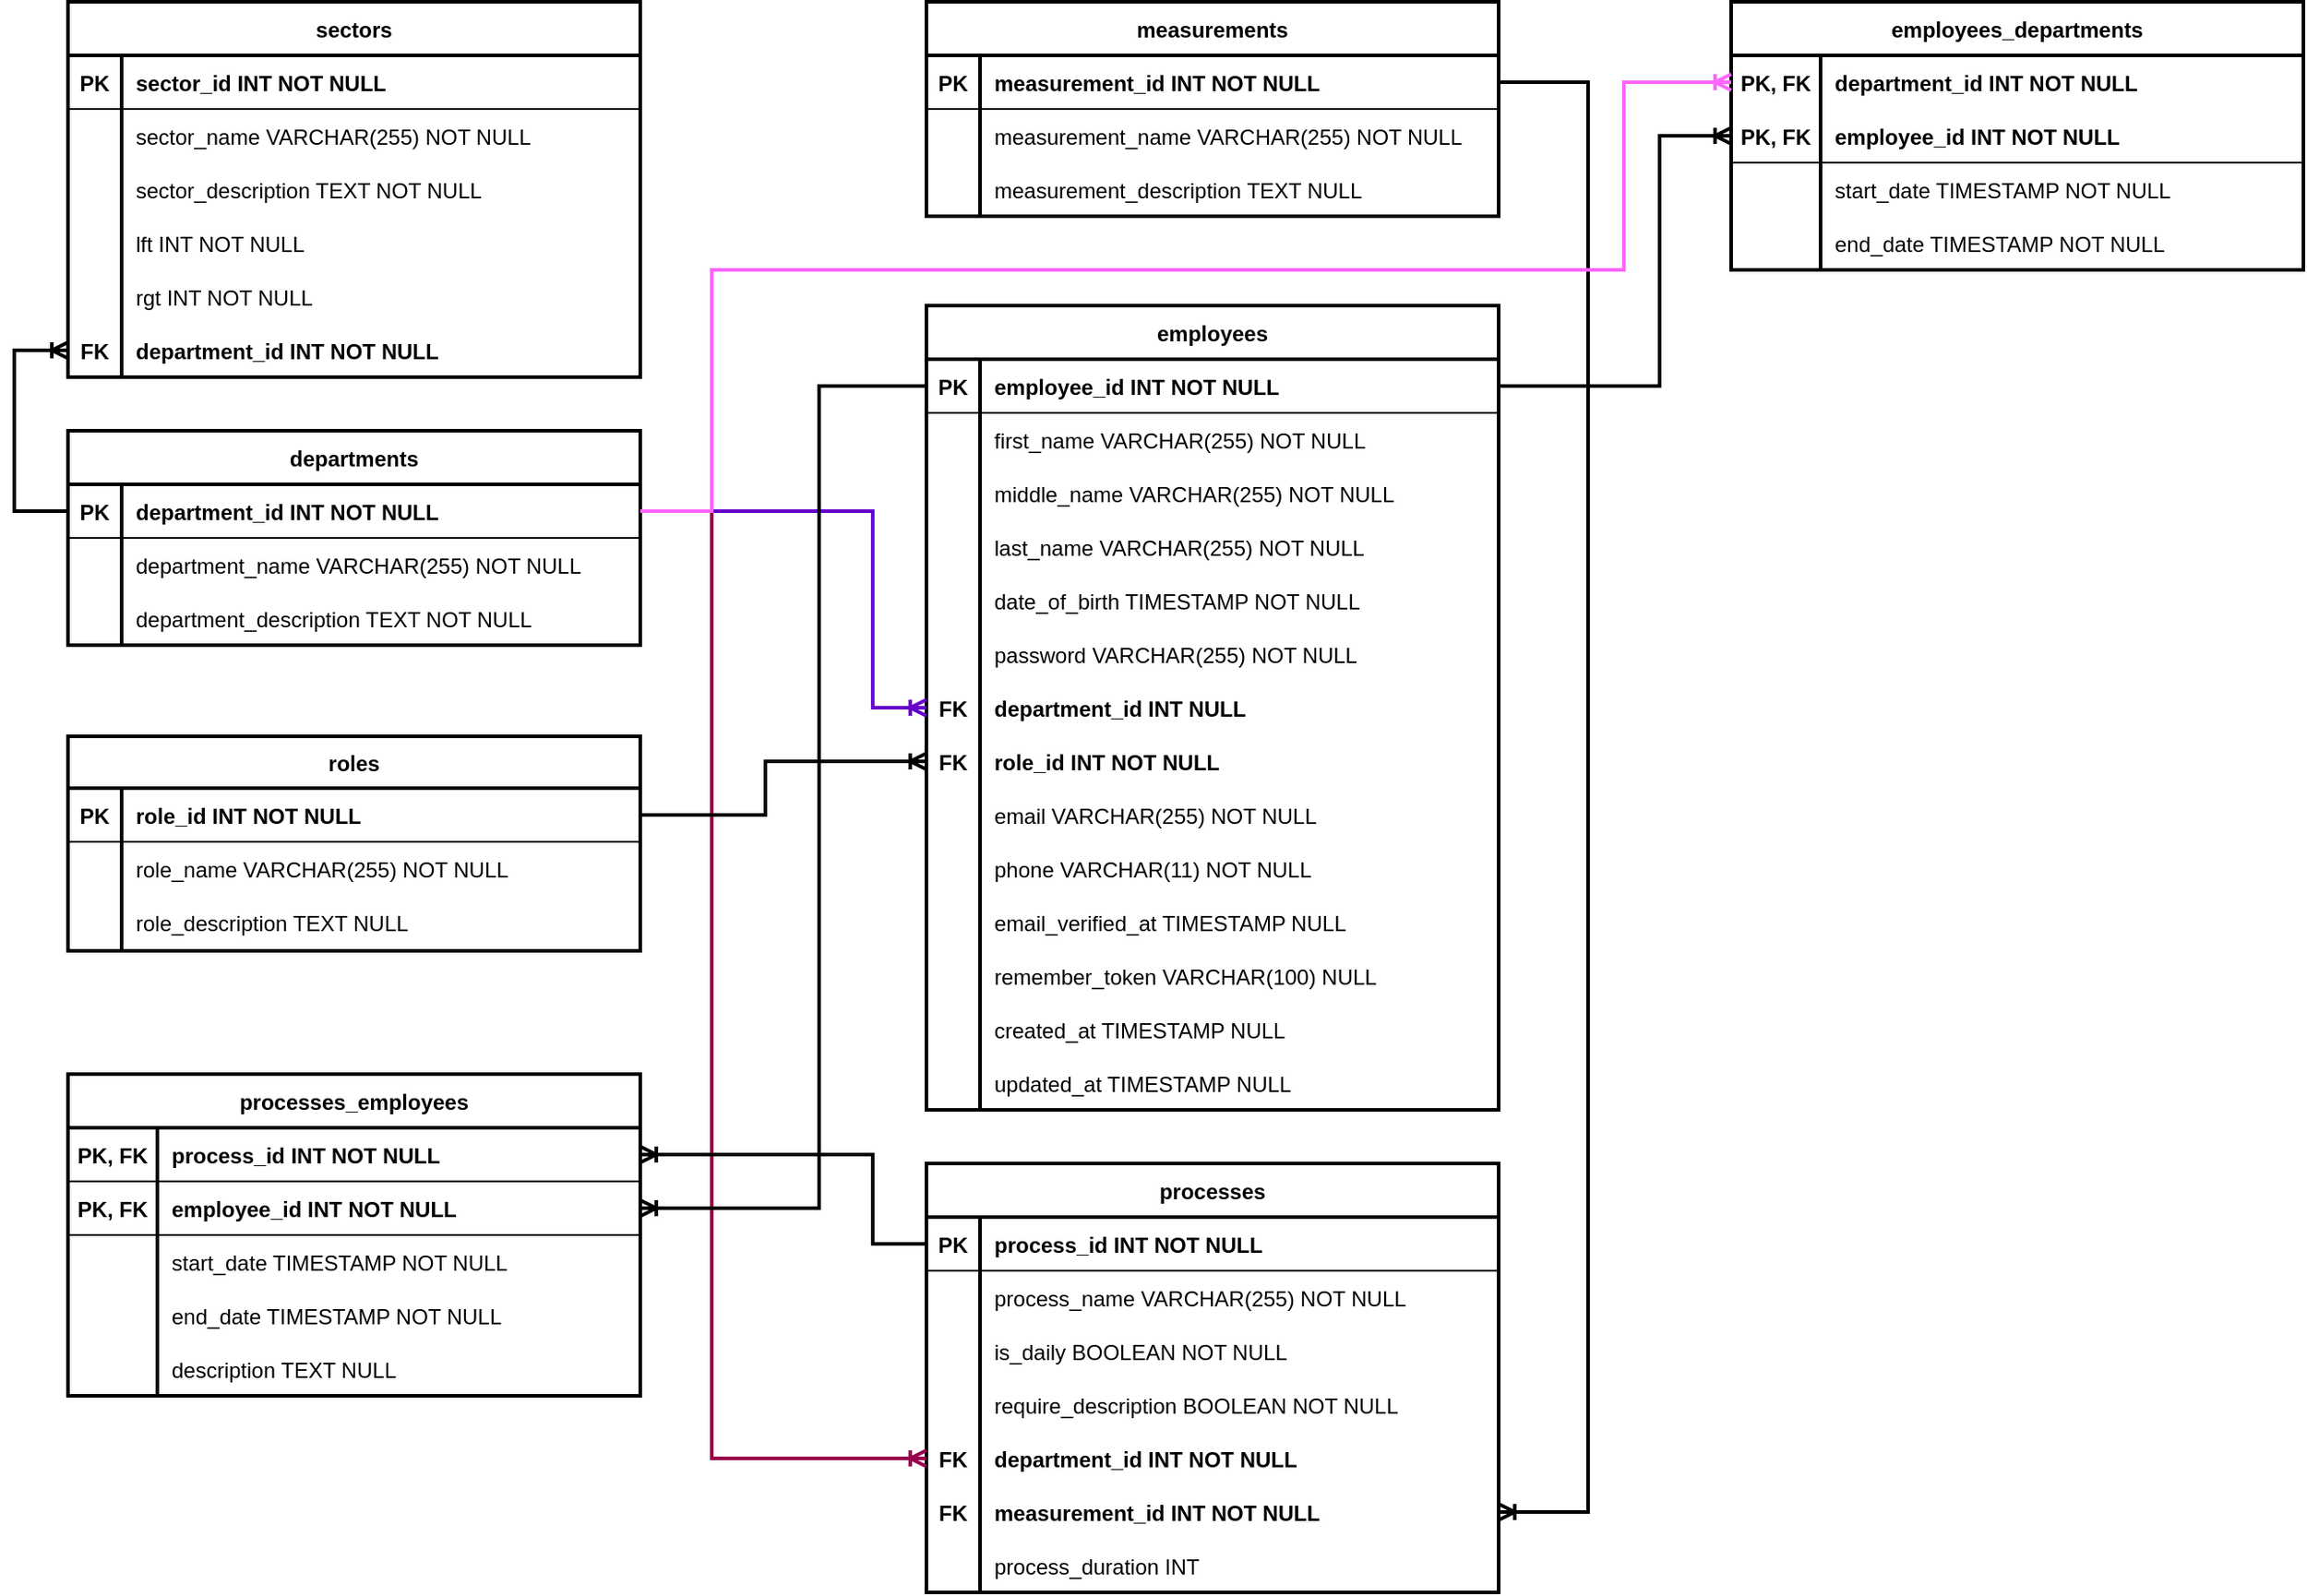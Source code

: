 <mxfile version="24.7.17">
  <diagram id="R2lEEEUBdFMjLlhIrx00" name="Page-1">
    <mxGraphModel dx="2162" dy="1929" grid="1" gridSize="10" guides="1" tooltips="1" connect="1" arrows="1" fold="1" page="1" pageScale="1" pageWidth="850" pageHeight="1100" math="0" shadow="0" extFonts="Permanent Marker^https://fonts.googleapis.com/css?family=Permanent+Marker">
      <root>
        <mxCell id="0" />
        <mxCell id="1" parent="0" />
        <mxCell id="PybHdR9-J_61kPYVLIzf-839" value="departments" style="shape=table;startSize=30;container=1;collapsible=1;childLayout=tableLayout;fixedRows=1;rowLines=0;fontStyle=1;align=center;resizeLast=1;strokeWidth=2;" parent="1" vertex="1">
          <mxGeometry x="-800" y="-160" width="320" height="120" as="geometry" />
        </mxCell>
        <mxCell id="PybHdR9-J_61kPYVLIzf-840" value="" style="shape=tableRow;horizontal=0;startSize=0;swimlaneHead=0;swimlaneBody=0;fillColor=none;collapsible=0;dropTarget=0;points=[[0,0.5],[1,0.5]];portConstraint=eastwest;strokeColor=inherit;top=0;left=0;right=0;bottom=1;" parent="PybHdR9-J_61kPYVLIzf-839" vertex="1">
          <mxGeometry y="30" width="320" height="30" as="geometry" />
        </mxCell>
        <mxCell id="PybHdR9-J_61kPYVLIzf-841" value="PK" style="shape=partialRectangle;overflow=hidden;connectable=0;fillColor=none;strokeColor=inherit;top=0;left=0;bottom=0;right=0;fontStyle=1;" parent="PybHdR9-J_61kPYVLIzf-840" vertex="1">
          <mxGeometry width="30" height="30" as="geometry">
            <mxRectangle width="30" height="30" as="alternateBounds" />
          </mxGeometry>
        </mxCell>
        <mxCell id="PybHdR9-J_61kPYVLIzf-842" value="department_id          INT NOT NULL" style="shape=partialRectangle;overflow=hidden;connectable=0;fillColor=none;align=left;strokeColor=inherit;top=0;left=0;bottom=0;right=0;spacingLeft=6;fontStyle=1;" parent="PybHdR9-J_61kPYVLIzf-840" vertex="1">
          <mxGeometry x="30" width="290" height="30" as="geometry">
            <mxRectangle width="290" height="30" as="alternateBounds" />
          </mxGeometry>
        </mxCell>
        <mxCell id="PybHdR9-J_61kPYVLIzf-843" value="" style="shape=tableRow;horizontal=0;startSize=0;swimlaneHead=0;swimlaneBody=0;fillColor=none;collapsible=0;dropTarget=0;points=[[0,0.5],[1,0.5]];portConstraint=eastwest;strokeColor=inherit;top=0;left=0;right=0;bottom=0;" parent="PybHdR9-J_61kPYVLIzf-839" vertex="1">
          <mxGeometry y="60" width="320" height="30" as="geometry" />
        </mxCell>
        <mxCell id="PybHdR9-J_61kPYVLIzf-844" value="" style="shape=partialRectangle;overflow=hidden;connectable=0;fillColor=none;strokeColor=inherit;top=0;left=0;bottom=0;right=0;" parent="PybHdR9-J_61kPYVLIzf-843" vertex="1">
          <mxGeometry width="30" height="30" as="geometry">
            <mxRectangle width="30" height="30" as="alternateBounds" />
          </mxGeometry>
        </mxCell>
        <mxCell id="PybHdR9-J_61kPYVLIzf-845" value="department_name        VARCHAR(255)                      NOT NULL" style="shape=partialRectangle;overflow=hidden;connectable=0;fillColor=none;align=left;strokeColor=inherit;top=0;left=0;bottom=0;right=0;spacingLeft=6;" parent="PybHdR9-J_61kPYVLIzf-843" vertex="1">
          <mxGeometry x="30" width="290" height="30" as="geometry">
            <mxRectangle width="290" height="30" as="alternateBounds" />
          </mxGeometry>
        </mxCell>
        <mxCell id="PybHdR9-J_61kPYVLIzf-846" value="" style="shape=tableRow;horizontal=0;startSize=0;swimlaneHead=0;swimlaneBody=0;fillColor=none;collapsible=0;dropTarget=0;points=[[0,0.5],[1,0.5]];portConstraint=eastwest;strokeColor=inherit;top=0;left=0;right=0;bottom=0;" parent="PybHdR9-J_61kPYVLIzf-839" vertex="1">
          <mxGeometry y="90" width="320" height="30" as="geometry" />
        </mxCell>
        <mxCell id="PybHdR9-J_61kPYVLIzf-847" value="" style="shape=partialRectangle;overflow=hidden;connectable=0;fillColor=none;strokeColor=inherit;top=0;left=0;bottom=0;right=0;" parent="PybHdR9-J_61kPYVLIzf-846" vertex="1">
          <mxGeometry width="30" height="30" as="geometry">
            <mxRectangle width="30" height="30" as="alternateBounds" />
          </mxGeometry>
        </mxCell>
        <mxCell id="PybHdR9-J_61kPYVLIzf-848" value="department_description TEXT                              NOT NULL" style="shape=partialRectangle;overflow=hidden;connectable=0;fillColor=none;align=left;strokeColor=inherit;top=0;left=0;bottom=0;right=0;spacingLeft=6;" parent="PybHdR9-J_61kPYVLIzf-846" vertex="1">
          <mxGeometry x="30" width="290" height="30" as="geometry">
            <mxRectangle width="290" height="30" as="alternateBounds" />
          </mxGeometry>
        </mxCell>
        <mxCell id="PybHdR9-J_61kPYVLIzf-849" value="sectors" style="shape=table;startSize=30;container=1;collapsible=1;childLayout=tableLayout;fixedRows=1;rowLines=0;fontStyle=1;align=center;resizeLast=1;strokeWidth=2;" parent="1" vertex="1">
          <mxGeometry x="-800" y="-400" width="320" height="210" as="geometry" />
        </mxCell>
        <mxCell id="PybHdR9-J_61kPYVLIzf-853" value="" style="shape=tableRow;horizontal=0;startSize=0;swimlaneHead=0;swimlaneBody=0;fillColor=none;collapsible=0;dropTarget=0;points=[[0,0.5],[1,0.5]];portConstraint=eastwest;strokeColor=inherit;top=0;left=0;right=0;bottom=1;" parent="PybHdR9-J_61kPYVLIzf-849" vertex="1">
          <mxGeometry y="30" width="320" height="30" as="geometry" />
        </mxCell>
        <mxCell id="PybHdR9-J_61kPYVLIzf-854" value="PK" style="shape=partialRectangle;overflow=hidden;connectable=0;fillColor=none;strokeColor=inherit;top=0;left=0;bottom=0;right=0;fontStyle=1;" parent="PybHdR9-J_61kPYVLIzf-853" vertex="1">
          <mxGeometry width="30" height="30" as="geometry">
            <mxRectangle width="30" height="30" as="alternateBounds" />
          </mxGeometry>
        </mxCell>
        <mxCell id="PybHdR9-J_61kPYVLIzf-855" value="sector_id              INT NOT NULL" style="shape=partialRectangle;overflow=hidden;connectable=0;fillColor=none;align=left;strokeColor=inherit;top=0;left=0;bottom=0;right=0;spacingLeft=6;fontStyle=1;" parent="PybHdR9-J_61kPYVLIzf-853" vertex="1">
          <mxGeometry x="30" width="290" height="30" as="geometry">
            <mxRectangle width="290" height="30" as="alternateBounds" />
          </mxGeometry>
        </mxCell>
        <mxCell id="PybHdR9-J_61kPYVLIzf-856" value="" style="shape=tableRow;horizontal=0;startSize=0;swimlaneHead=0;swimlaneBody=0;fillColor=none;collapsible=0;dropTarget=0;points=[[0,0.5],[1,0.5]];portConstraint=eastwest;strokeColor=inherit;top=0;left=0;right=0;bottom=0;" parent="PybHdR9-J_61kPYVLIzf-849" vertex="1">
          <mxGeometry y="60" width="320" height="30" as="geometry" />
        </mxCell>
        <mxCell id="PybHdR9-J_61kPYVLIzf-857" value="" style="shape=partialRectangle;overflow=hidden;connectable=0;fillColor=none;strokeColor=inherit;top=0;left=0;bottom=0;right=0;" parent="PybHdR9-J_61kPYVLIzf-856" vertex="1">
          <mxGeometry width="30" height="30" as="geometry">
            <mxRectangle width="30" height="30" as="alternateBounds" />
          </mxGeometry>
        </mxCell>
        <mxCell id="PybHdR9-J_61kPYVLIzf-858" value="sector_name            VARCHAR(255)                      NOT NULL" style="shape=partialRectangle;overflow=hidden;connectable=0;fillColor=none;align=left;strokeColor=inherit;top=0;left=0;bottom=0;right=0;spacingLeft=6;" parent="PybHdR9-J_61kPYVLIzf-856" vertex="1">
          <mxGeometry x="30" width="290" height="30" as="geometry">
            <mxRectangle width="290" height="30" as="alternateBounds" />
          </mxGeometry>
        </mxCell>
        <mxCell id="PybHdR9-J_61kPYVLIzf-859" value="" style="shape=tableRow;horizontal=0;startSize=0;swimlaneHead=0;swimlaneBody=0;fillColor=none;collapsible=0;dropTarget=0;points=[[0,0.5],[1,0.5]];portConstraint=eastwest;strokeColor=inherit;top=0;left=0;right=0;bottom=0;" parent="PybHdR9-J_61kPYVLIzf-849" vertex="1">
          <mxGeometry y="90" width="320" height="30" as="geometry" />
        </mxCell>
        <mxCell id="PybHdR9-J_61kPYVLIzf-860" value="" style="shape=partialRectangle;overflow=hidden;connectable=0;fillColor=none;strokeColor=inherit;top=0;left=0;bottom=0;right=0;" parent="PybHdR9-J_61kPYVLIzf-859" vertex="1">
          <mxGeometry width="30" height="30" as="geometry">
            <mxRectangle width="30" height="30" as="alternateBounds" />
          </mxGeometry>
        </mxCell>
        <mxCell id="PybHdR9-J_61kPYVLIzf-861" value="sector_description     TEXT                              NOT NULL" style="shape=partialRectangle;overflow=hidden;connectable=0;fillColor=none;align=left;strokeColor=inherit;top=0;left=0;bottom=0;right=0;spacingLeft=6;" parent="PybHdR9-J_61kPYVLIzf-859" vertex="1">
          <mxGeometry x="30" width="290" height="30" as="geometry">
            <mxRectangle width="290" height="30" as="alternateBounds" />
          </mxGeometry>
        </mxCell>
        <mxCell id="PybHdR9-J_61kPYVLIzf-862" value="" style="shape=tableRow;horizontal=0;startSize=0;swimlaneHead=0;swimlaneBody=0;fillColor=none;collapsible=0;dropTarget=0;points=[[0,0.5],[1,0.5]];portConstraint=eastwest;strokeColor=inherit;top=0;left=0;right=0;bottom=0;" parent="PybHdR9-J_61kPYVLIzf-849" vertex="1">
          <mxGeometry y="120" width="320" height="30" as="geometry" />
        </mxCell>
        <mxCell id="PybHdR9-J_61kPYVLIzf-863" value="" style="shape=partialRectangle;overflow=hidden;connectable=0;fillColor=none;strokeColor=inherit;top=0;left=0;bottom=0;right=0;" parent="PybHdR9-J_61kPYVLIzf-862" vertex="1">
          <mxGeometry width="30" height="30" as="geometry">
            <mxRectangle width="30" height="30" as="alternateBounds" />
          </mxGeometry>
        </mxCell>
        <mxCell id="PybHdR9-J_61kPYVLIzf-864" value="lft                    INT                               NOT NULL" style="shape=partialRectangle;overflow=hidden;connectable=0;fillColor=none;align=left;strokeColor=inherit;top=0;left=0;bottom=0;right=0;spacingLeft=6;" parent="PybHdR9-J_61kPYVLIzf-862" vertex="1">
          <mxGeometry x="30" width="290" height="30" as="geometry">
            <mxRectangle width="290" height="30" as="alternateBounds" />
          </mxGeometry>
        </mxCell>
        <mxCell id="PybHdR9-J_61kPYVLIzf-865" value="" style="shape=tableRow;horizontal=0;startSize=0;swimlaneHead=0;swimlaneBody=0;fillColor=none;collapsible=0;dropTarget=0;points=[[0,0.5],[1,0.5]];portConstraint=eastwest;strokeColor=inherit;top=0;left=0;right=0;bottom=0;" parent="PybHdR9-J_61kPYVLIzf-849" vertex="1">
          <mxGeometry y="150" width="320" height="30" as="geometry" />
        </mxCell>
        <mxCell id="PybHdR9-J_61kPYVLIzf-866" value="" style="shape=partialRectangle;overflow=hidden;connectable=0;fillColor=none;strokeColor=inherit;top=0;left=0;bottom=0;right=0;" parent="PybHdR9-J_61kPYVLIzf-865" vertex="1">
          <mxGeometry width="30" height="30" as="geometry">
            <mxRectangle width="30" height="30" as="alternateBounds" />
          </mxGeometry>
        </mxCell>
        <mxCell id="PybHdR9-J_61kPYVLIzf-867" value="rgt                    INT                               NOT NULL" style="shape=partialRectangle;overflow=hidden;connectable=0;fillColor=none;align=left;strokeColor=inherit;top=0;left=0;bottom=0;right=0;spacingLeft=6;" parent="PybHdR9-J_61kPYVLIzf-865" vertex="1">
          <mxGeometry x="30" width="290" height="30" as="geometry">
            <mxRectangle width="290" height="30" as="alternateBounds" />
          </mxGeometry>
        </mxCell>
        <mxCell id="PybHdR9-J_61kPYVLIzf-850" value="" style="shape=tableRow;horizontal=0;startSize=0;swimlaneHead=0;swimlaneBody=0;fillColor=none;collapsible=0;dropTarget=0;points=[[0,0.5],[1,0.5]];portConstraint=eastwest;strokeColor=inherit;top=0;left=0;right=0;bottom=1;" parent="PybHdR9-J_61kPYVLIzf-849" vertex="1">
          <mxGeometry y="180" width="320" height="30" as="geometry" />
        </mxCell>
        <mxCell id="PybHdR9-J_61kPYVLIzf-851" value="FK" style="shape=partialRectangle;overflow=hidden;connectable=0;fillColor=none;strokeColor=inherit;top=0;left=0;bottom=0;right=0;fontStyle=1;" parent="PybHdR9-J_61kPYVLIzf-850" vertex="1">
          <mxGeometry width="30" height="30" as="geometry">
            <mxRectangle width="30" height="30" as="alternateBounds" />
          </mxGeometry>
        </mxCell>
        <mxCell id="PybHdR9-J_61kPYVLIzf-852" value="department_id          INT                               NOT NULL" style="shape=partialRectangle;overflow=hidden;connectable=0;fillColor=none;align=left;strokeColor=inherit;top=0;left=0;bottom=0;right=0;spacingLeft=6;fontStyle=1;" parent="PybHdR9-J_61kPYVLIzf-850" vertex="1">
          <mxGeometry x="30" width="290" height="30" as="geometry">
            <mxRectangle width="290" height="30" as="alternateBounds" />
          </mxGeometry>
        </mxCell>
        <mxCell id="PybHdR9-J_61kPYVLIzf-880" value="measurements" style="shape=table;startSize=30;container=1;collapsible=1;childLayout=tableLayout;fixedRows=1;rowLines=0;fontStyle=1;align=center;resizeLast=1;strokeWidth=2;" parent="1" vertex="1">
          <mxGeometry x="-320" y="-400" width="320" height="120" as="geometry" />
        </mxCell>
        <mxCell id="PybHdR9-J_61kPYVLIzf-881" value="" style="shape=tableRow;horizontal=0;startSize=0;swimlaneHead=0;swimlaneBody=0;fillColor=none;collapsible=0;dropTarget=0;points=[[0,0.5],[1,0.5]];portConstraint=eastwest;strokeColor=inherit;top=0;left=0;right=0;bottom=1;" parent="PybHdR9-J_61kPYVLIzf-880" vertex="1">
          <mxGeometry y="30" width="320" height="30" as="geometry" />
        </mxCell>
        <mxCell id="PybHdR9-J_61kPYVLIzf-882" value="PK" style="shape=partialRectangle;overflow=hidden;connectable=0;fillColor=none;strokeColor=inherit;top=0;left=0;bottom=0;right=0;fontStyle=1;" parent="PybHdR9-J_61kPYVLIzf-881" vertex="1">
          <mxGeometry width="30" height="30" as="geometry">
            <mxRectangle width="30" height="30" as="alternateBounds" />
          </mxGeometry>
        </mxCell>
        <mxCell id="PybHdR9-J_61kPYVLIzf-883" value="measurement_id   &#x9;&#x9;      INT NOT NULL" style="shape=partialRectangle;overflow=hidden;connectable=0;fillColor=none;align=left;strokeColor=inherit;top=0;left=0;bottom=0;right=0;spacingLeft=6;fontStyle=1;" parent="PybHdR9-J_61kPYVLIzf-881" vertex="1">
          <mxGeometry x="30" width="290" height="30" as="geometry">
            <mxRectangle width="290" height="30" as="alternateBounds" />
          </mxGeometry>
        </mxCell>
        <mxCell id="PybHdR9-J_61kPYVLIzf-884" value="" style="shape=tableRow;horizontal=0;startSize=0;swimlaneHead=0;swimlaneBody=0;fillColor=none;collapsible=0;dropTarget=0;points=[[0,0.5],[1,0.5]];portConstraint=eastwest;strokeColor=inherit;top=0;left=0;right=0;bottom=0;" parent="PybHdR9-J_61kPYVLIzf-880" vertex="1">
          <mxGeometry y="60" width="320" height="30" as="geometry" />
        </mxCell>
        <mxCell id="PybHdR9-J_61kPYVLIzf-885" value="" style="shape=partialRectangle;overflow=hidden;connectable=0;fillColor=none;strokeColor=inherit;top=0;left=0;bottom=0;right=0;" parent="PybHdR9-J_61kPYVLIzf-884" vertex="1">
          <mxGeometry width="30" height="30" as="geometry">
            <mxRectangle width="30" height="30" as="alternateBounds" />
          </mxGeometry>
        </mxCell>
        <mxCell id="PybHdR9-J_61kPYVLIzf-886" value="measurement_name &#x9;&#x9;      VARCHAR(255)                      NOT NULL" style="shape=partialRectangle;overflow=hidden;connectable=0;fillColor=none;align=left;strokeColor=inherit;top=0;left=0;bottom=0;right=0;spacingLeft=6;" parent="PybHdR9-J_61kPYVLIzf-884" vertex="1">
          <mxGeometry x="30" width="290" height="30" as="geometry">
            <mxRectangle width="290" height="30" as="alternateBounds" />
          </mxGeometry>
        </mxCell>
        <mxCell id="PybHdR9-J_61kPYVLIzf-887" value="" style="shape=tableRow;horizontal=0;startSize=0;swimlaneHead=0;swimlaneBody=0;fillColor=none;collapsible=0;dropTarget=0;points=[[0,0.5],[1,0.5]];portConstraint=eastwest;strokeColor=inherit;top=0;left=0;right=0;bottom=0;" parent="PybHdR9-J_61kPYVLIzf-880" vertex="1">
          <mxGeometry y="90" width="320" height="30" as="geometry" />
        </mxCell>
        <mxCell id="PybHdR9-J_61kPYVLIzf-888" value="" style="shape=partialRectangle;overflow=hidden;connectable=0;fillColor=none;strokeColor=inherit;top=0;left=0;bottom=0;right=0;" parent="PybHdR9-J_61kPYVLIzf-887" vertex="1">
          <mxGeometry width="30" height="30" as="geometry">
            <mxRectangle width="30" height="30" as="alternateBounds" />
          </mxGeometry>
        </mxCell>
        <mxCell id="PybHdR9-J_61kPYVLIzf-889" value="measurement_description &#x9;TEXT NULL" style="shape=partialRectangle;overflow=hidden;connectable=0;fillColor=none;align=left;strokeColor=inherit;top=0;left=0;bottom=0;right=0;spacingLeft=6;" parent="PybHdR9-J_61kPYVLIzf-887" vertex="1">
          <mxGeometry x="30" width="290" height="30" as="geometry">
            <mxRectangle width="290" height="30" as="alternateBounds" />
          </mxGeometry>
        </mxCell>
        <mxCell id="PybHdR9-J_61kPYVLIzf-890" value="processes" style="shape=table;startSize=30;container=1;collapsible=1;childLayout=tableLayout;fixedRows=1;rowLines=0;fontStyle=1;align=center;resizeLast=1;strokeWidth=2;" parent="1" vertex="1">
          <mxGeometry x="-320" y="250" width="320" height="240" as="geometry" />
        </mxCell>
        <mxCell id="PybHdR9-J_61kPYVLIzf-897" value="" style="shape=tableRow;horizontal=0;startSize=0;swimlaneHead=0;swimlaneBody=0;fillColor=none;collapsible=0;dropTarget=0;points=[[0,0.5],[1,0.5]];portConstraint=eastwest;strokeColor=inherit;top=0;left=0;right=0;bottom=1;" parent="PybHdR9-J_61kPYVLIzf-890" vertex="1">
          <mxGeometry y="30" width="320" height="30" as="geometry" />
        </mxCell>
        <mxCell id="PybHdR9-J_61kPYVLIzf-898" value="PK" style="shape=partialRectangle;overflow=hidden;connectable=0;fillColor=none;strokeColor=inherit;top=0;left=0;bottom=0;right=0;fontStyle=1;" parent="PybHdR9-J_61kPYVLIzf-897" vertex="1">
          <mxGeometry width="30" height="30" as="geometry">
            <mxRectangle width="30" height="30" as="alternateBounds" />
          </mxGeometry>
        </mxCell>
        <mxCell id="PybHdR9-J_61kPYVLIzf-899" value="process_id             INT NOT NULL" style="shape=partialRectangle;overflow=hidden;connectable=0;fillColor=none;align=left;strokeColor=inherit;top=0;left=0;bottom=0;right=0;spacingLeft=6;fontStyle=1;" parent="PybHdR9-J_61kPYVLIzf-897" vertex="1">
          <mxGeometry x="30" width="290" height="30" as="geometry">
            <mxRectangle width="290" height="30" as="alternateBounds" />
          </mxGeometry>
        </mxCell>
        <mxCell id="PybHdR9-J_61kPYVLIzf-900" value="" style="shape=tableRow;horizontal=0;startSize=0;swimlaneHead=0;swimlaneBody=0;fillColor=none;collapsible=0;dropTarget=0;points=[[0,0.5],[1,0.5]];portConstraint=eastwest;strokeColor=inherit;top=0;left=0;right=0;bottom=0;" parent="PybHdR9-J_61kPYVLIzf-890" vertex="1">
          <mxGeometry y="60" width="320" height="30" as="geometry" />
        </mxCell>
        <mxCell id="PybHdR9-J_61kPYVLIzf-901" value="" style="shape=partialRectangle;overflow=hidden;connectable=0;fillColor=none;strokeColor=inherit;top=0;left=0;bottom=0;right=0;" parent="PybHdR9-J_61kPYVLIzf-900" vertex="1">
          <mxGeometry width="30" height="30" as="geometry">
            <mxRectangle width="30" height="30" as="alternateBounds" />
          </mxGeometry>
        </mxCell>
        <mxCell id="PybHdR9-J_61kPYVLIzf-902" value="process_name           VARCHAR(255)                      NOT NULL" style="shape=partialRectangle;overflow=hidden;connectable=0;fillColor=none;align=left;strokeColor=inherit;top=0;left=0;bottom=0;right=0;spacingLeft=6;" parent="PybHdR9-J_61kPYVLIzf-900" vertex="1">
          <mxGeometry x="30" width="290" height="30" as="geometry">
            <mxRectangle width="290" height="30" as="alternateBounds" />
          </mxGeometry>
        </mxCell>
        <mxCell id="PybHdR9-J_61kPYVLIzf-903" value="" style="shape=tableRow;horizontal=0;startSize=0;swimlaneHead=0;swimlaneBody=0;fillColor=none;collapsible=0;dropTarget=0;points=[[0,0.5],[1,0.5]];portConstraint=eastwest;strokeColor=inherit;top=0;left=0;right=0;bottom=0;" parent="PybHdR9-J_61kPYVLIzf-890" vertex="1">
          <mxGeometry y="90" width="320" height="30" as="geometry" />
        </mxCell>
        <mxCell id="PybHdR9-J_61kPYVLIzf-904" value="" style="shape=partialRectangle;overflow=hidden;connectable=0;fillColor=none;strokeColor=inherit;top=0;left=0;bottom=0;right=0;" parent="PybHdR9-J_61kPYVLIzf-903" vertex="1">
          <mxGeometry width="30" height="30" as="geometry">
            <mxRectangle width="30" height="30" as="alternateBounds" />
          </mxGeometry>
        </mxCell>
        <mxCell id="PybHdR9-J_61kPYVLIzf-905" value="is_daily               BOOLEAN                           NOT NULL" style="shape=partialRectangle;overflow=hidden;connectable=0;fillColor=none;align=left;strokeColor=inherit;top=0;left=0;bottom=0;right=0;spacingLeft=6;" parent="PybHdR9-J_61kPYVLIzf-903" vertex="1">
          <mxGeometry x="30" width="290" height="30" as="geometry">
            <mxRectangle width="290" height="30" as="alternateBounds" />
          </mxGeometry>
        </mxCell>
        <mxCell id="PybHdR9-J_61kPYVLIzf-906" value="" style="shape=tableRow;horizontal=0;startSize=0;swimlaneHead=0;swimlaneBody=0;fillColor=none;collapsible=0;dropTarget=0;points=[[0,0.5],[1,0.5]];portConstraint=eastwest;strokeColor=inherit;top=0;left=0;right=0;bottom=0;" parent="PybHdR9-J_61kPYVLIzf-890" vertex="1">
          <mxGeometry y="120" width="320" height="30" as="geometry" />
        </mxCell>
        <mxCell id="PybHdR9-J_61kPYVLIzf-907" value="" style="shape=partialRectangle;overflow=hidden;connectable=0;fillColor=none;strokeColor=inherit;top=0;left=0;bottom=0;right=0;" parent="PybHdR9-J_61kPYVLIzf-906" vertex="1">
          <mxGeometry width="30" height="30" as="geometry">
            <mxRectangle width="30" height="30" as="alternateBounds" />
          </mxGeometry>
        </mxCell>
        <mxCell id="PybHdR9-J_61kPYVLIzf-908" value="require_description    BOOLEAN                           NOT NULL" style="shape=partialRectangle;overflow=hidden;connectable=0;fillColor=none;align=left;strokeColor=inherit;top=0;left=0;bottom=0;right=0;spacingLeft=6;" parent="PybHdR9-J_61kPYVLIzf-906" vertex="1">
          <mxGeometry x="30" width="290" height="30" as="geometry">
            <mxRectangle width="290" height="30" as="alternateBounds" />
          </mxGeometry>
        </mxCell>
        <mxCell id="PybHdR9-J_61kPYVLIzf-1058" value="" style="shape=tableRow;horizontal=0;startSize=0;swimlaneHead=0;swimlaneBody=0;fillColor=none;collapsible=0;dropTarget=0;points=[[0,0.5],[1,0.5]];portConstraint=eastwest;strokeColor=inherit;top=0;left=0;right=0;bottom=0;" parent="PybHdR9-J_61kPYVLIzf-890" vertex="1">
          <mxGeometry y="150" width="320" height="30" as="geometry" />
        </mxCell>
        <mxCell id="PybHdR9-J_61kPYVLIzf-1059" value="FK" style="shape=partialRectangle;overflow=hidden;connectable=0;fillColor=none;strokeColor=inherit;top=0;left=0;bottom=0;right=0;fontStyle=1" parent="PybHdR9-J_61kPYVLIzf-1058" vertex="1">
          <mxGeometry width="30" height="30" as="geometry">
            <mxRectangle width="30" height="30" as="alternateBounds" />
          </mxGeometry>
        </mxCell>
        <mxCell id="PybHdR9-J_61kPYVLIzf-1060" value="department_id INT NOT NULL" style="shape=partialRectangle;overflow=hidden;connectable=0;fillColor=none;align=left;strokeColor=inherit;top=0;left=0;bottom=0;right=0;spacingLeft=6;fontStyle=1" parent="PybHdR9-J_61kPYVLIzf-1058" vertex="1">
          <mxGeometry x="30" width="290" height="30" as="geometry">
            <mxRectangle width="290" height="30" as="alternateBounds" />
          </mxGeometry>
        </mxCell>
        <mxCell id="PybHdR9-J_61kPYVLIzf-1036" value="" style="shape=tableRow;horizontal=0;startSize=0;swimlaneHead=0;swimlaneBody=0;fillColor=none;collapsible=0;dropTarget=0;points=[[0,0.5],[1,0.5]];portConstraint=eastwest;strokeColor=inherit;top=0;left=0;right=0;bottom=0;" parent="PybHdR9-J_61kPYVLIzf-890" vertex="1">
          <mxGeometry y="180" width="320" height="30" as="geometry" />
        </mxCell>
        <mxCell id="PybHdR9-J_61kPYVLIzf-1037" value="FK" style="shape=partialRectangle;overflow=hidden;connectable=0;fillColor=none;strokeColor=inherit;top=0;left=0;bottom=0;right=0;fontStyle=1" parent="PybHdR9-J_61kPYVLIzf-1036" vertex="1">
          <mxGeometry width="30" height="30" as="geometry">
            <mxRectangle width="30" height="30" as="alternateBounds" />
          </mxGeometry>
        </mxCell>
        <mxCell id="PybHdR9-J_61kPYVLIzf-1038" value="measurement_id INT NOT NULL" style="shape=partialRectangle;overflow=hidden;connectable=0;fillColor=none;align=left;strokeColor=inherit;top=0;left=0;bottom=0;right=0;spacingLeft=6;fontStyle=1" parent="PybHdR9-J_61kPYVLIzf-1036" vertex="1">
          <mxGeometry x="30" width="290" height="30" as="geometry">
            <mxRectangle width="290" height="30" as="alternateBounds" />
          </mxGeometry>
        </mxCell>
        <mxCell id="PybHdR9-J_61kPYVLIzf-909" value="" style="shape=tableRow;horizontal=0;startSize=0;swimlaneHead=0;swimlaneBody=0;fillColor=none;collapsible=0;dropTarget=0;points=[[0,0.5],[1,0.5]];portConstraint=eastwest;strokeColor=inherit;top=0;left=0;right=0;bottom=0;" parent="PybHdR9-J_61kPYVLIzf-890" vertex="1">
          <mxGeometry y="210" width="320" height="30" as="geometry" />
        </mxCell>
        <mxCell id="PybHdR9-J_61kPYVLIzf-910" value="" style="shape=partialRectangle;overflow=hidden;connectable=0;fillColor=none;strokeColor=inherit;top=0;left=0;bottom=0;right=0;" parent="PybHdR9-J_61kPYVLIzf-909" vertex="1">
          <mxGeometry width="30" height="30" as="geometry">
            <mxRectangle width="30" height="30" as="alternateBounds" />
          </mxGeometry>
        </mxCell>
        <mxCell id="PybHdR9-J_61kPYVLIzf-911" value="process_duration       INT                                       " style="shape=partialRectangle;overflow=hidden;connectable=0;fillColor=none;align=left;strokeColor=inherit;top=0;left=0;bottom=0;right=0;spacingLeft=6;" parent="PybHdR9-J_61kPYVLIzf-909" vertex="1">
          <mxGeometry x="30" width="290" height="30" as="geometry">
            <mxRectangle width="290" height="30" as="alternateBounds" />
          </mxGeometry>
        </mxCell>
        <mxCell id="PybHdR9-J_61kPYVLIzf-921" value="roles" style="shape=table;startSize=29;container=1;collapsible=1;childLayout=tableLayout;fixedRows=1;rowLines=0;fontStyle=1;align=center;resizeLast=1;strokeWidth=2;" parent="1" vertex="1">
          <mxGeometry x="-800" y="11" width="320" height="120" as="geometry" />
        </mxCell>
        <mxCell id="PybHdR9-J_61kPYVLIzf-922" value="" style="shape=tableRow;horizontal=0;startSize=0;swimlaneHead=0;swimlaneBody=0;fillColor=none;collapsible=0;dropTarget=0;points=[[0,0.5],[1,0.5]];portConstraint=eastwest;strokeColor=inherit;top=0;left=0;right=0;bottom=1;" parent="PybHdR9-J_61kPYVLIzf-921" vertex="1">
          <mxGeometry y="29" width="320" height="30" as="geometry" />
        </mxCell>
        <mxCell id="PybHdR9-J_61kPYVLIzf-923" value="PK" style="shape=partialRectangle;overflow=hidden;connectable=0;fillColor=none;strokeColor=inherit;top=0;left=0;bottom=0;right=0;fontStyle=1;" parent="PybHdR9-J_61kPYVLIzf-922" vertex="1">
          <mxGeometry width="30" height="30" as="geometry">
            <mxRectangle width="30" height="30" as="alternateBounds" />
          </mxGeometry>
        </mxCell>
        <mxCell id="PybHdR9-J_61kPYVLIzf-924" value="role_id                INT NOT NULL" style="shape=partialRectangle;overflow=hidden;connectable=0;fillColor=none;align=left;strokeColor=inherit;top=0;left=0;bottom=0;right=0;spacingLeft=6;fontStyle=1;" parent="PybHdR9-J_61kPYVLIzf-922" vertex="1">
          <mxGeometry x="30" width="290" height="30" as="geometry">
            <mxRectangle width="290" height="30" as="alternateBounds" />
          </mxGeometry>
        </mxCell>
        <mxCell id="PybHdR9-J_61kPYVLIzf-925" value="" style="shape=tableRow;horizontal=0;startSize=0;swimlaneHead=0;swimlaneBody=0;fillColor=none;collapsible=0;dropTarget=0;points=[[0,0.5],[1,0.5]];portConstraint=eastwest;strokeColor=inherit;top=0;left=0;right=0;bottom=0;" parent="PybHdR9-J_61kPYVLIzf-921" vertex="1">
          <mxGeometry y="59" width="320" height="30" as="geometry" />
        </mxCell>
        <mxCell id="PybHdR9-J_61kPYVLIzf-926" value="" style="shape=partialRectangle;overflow=hidden;connectable=0;fillColor=none;strokeColor=inherit;top=0;left=0;bottom=0;right=0;" parent="PybHdR9-J_61kPYVLIzf-925" vertex="1">
          <mxGeometry width="30" height="30" as="geometry">
            <mxRectangle width="30" height="30" as="alternateBounds" />
          </mxGeometry>
        </mxCell>
        <mxCell id="PybHdR9-J_61kPYVLIzf-927" value="role_name              VARCHAR(255)                   NOT NULL" style="shape=partialRectangle;overflow=hidden;connectable=0;fillColor=none;align=left;strokeColor=inherit;top=0;left=0;bottom=0;right=0;spacingLeft=6;" parent="PybHdR9-J_61kPYVLIzf-925" vertex="1">
          <mxGeometry x="30" width="290" height="30" as="geometry">
            <mxRectangle width="290" height="30" as="alternateBounds" />
          </mxGeometry>
        </mxCell>
        <mxCell id="PybHdR9-J_61kPYVLIzf-928" value="" style="shape=tableRow;horizontal=0;startSize=0;swimlaneHead=0;swimlaneBody=0;fillColor=none;collapsible=0;dropTarget=0;points=[[0,0.5],[1,0.5]];portConstraint=eastwest;strokeColor=inherit;top=0;left=0;right=0;bottom=0;" parent="PybHdR9-J_61kPYVLIzf-921" vertex="1">
          <mxGeometry y="89" width="320" height="30" as="geometry" />
        </mxCell>
        <mxCell id="PybHdR9-J_61kPYVLIzf-929" value="" style="shape=partialRectangle;overflow=hidden;connectable=0;fillColor=none;strokeColor=inherit;top=0;left=0;bottom=0;right=0;" parent="PybHdR9-J_61kPYVLIzf-928" vertex="1">
          <mxGeometry width="30" height="30" as="geometry">
            <mxRectangle width="30" height="30" as="alternateBounds" />
          </mxGeometry>
        </mxCell>
        <mxCell id="PybHdR9-J_61kPYVLIzf-930" value="role_description       TEXT&#x9;&#x9;&#x9;&#x9;      NULL" style="shape=partialRectangle;overflow=hidden;connectable=0;fillColor=none;align=left;strokeColor=inherit;top=0;left=0;bottom=0;right=0;spacingLeft=6;" parent="PybHdR9-J_61kPYVLIzf-928" vertex="1">
          <mxGeometry x="30" width="290" height="30" as="geometry">
            <mxRectangle width="290" height="30" as="alternateBounds" />
          </mxGeometry>
        </mxCell>
        <mxCell id="PybHdR9-J_61kPYVLIzf-931" value="employees" style="shape=table;startSize=30;container=1;collapsible=1;childLayout=tableLayout;fixedRows=1;rowLines=0;fontStyle=1;align=center;resizeLast=1;strokeWidth=2;" parent="1" vertex="1">
          <mxGeometry x="-320" y="-230" width="320" height="450" as="geometry" />
        </mxCell>
        <mxCell id="PybHdR9-J_61kPYVLIzf-938" value="" style="shape=tableRow;horizontal=0;startSize=0;swimlaneHead=0;swimlaneBody=0;fillColor=none;collapsible=0;dropTarget=0;points=[[0,0.5],[1,0.5]];portConstraint=eastwest;strokeColor=inherit;top=0;left=0;right=0;bottom=1;" parent="PybHdR9-J_61kPYVLIzf-931" vertex="1">
          <mxGeometry y="30" width="320" height="30" as="geometry" />
        </mxCell>
        <mxCell id="PybHdR9-J_61kPYVLIzf-939" value="PK" style="shape=partialRectangle;overflow=hidden;connectable=0;fillColor=none;strokeColor=inherit;top=0;left=0;bottom=0;right=0;fontStyle=1;" parent="PybHdR9-J_61kPYVLIzf-938" vertex="1">
          <mxGeometry width="30" height="30" as="geometry">
            <mxRectangle width="30" height="30" as="alternateBounds" />
          </mxGeometry>
        </mxCell>
        <mxCell id="PybHdR9-J_61kPYVLIzf-940" value="employee_id&#x9;&#x9;   INT NOT NULL" style="shape=partialRectangle;overflow=hidden;connectable=0;fillColor=none;align=left;strokeColor=inherit;top=0;left=0;bottom=0;right=0;spacingLeft=6;fontStyle=1;" parent="PybHdR9-J_61kPYVLIzf-938" vertex="1">
          <mxGeometry x="30" width="290" height="30" as="geometry">
            <mxRectangle width="290" height="30" as="alternateBounds" />
          </mxGeometry>
        </mxCell>
        <mxCell id="PybHdR9-J_61kPYVLIzf-941" value="" style="shape=tableRow;horizontal=0;startSize=0;swimlaneHead=0;swimlaneBody=0;fillColor=none;collapsible=0;dropTarget=0;points=[[0,0.5],[1,0.5]];portConstraint=eastwest;strokeColor=inherit;top=0;left=0;right=0;bottom=0;" parent="PybHdR9-J_61kPYVLIzf-931" vertex="1">
          <mxGeometry y="60" width="320" height="30" as="geometry" />
        </mxCell>
        <mxCell id="PybHdR9-J_61kPYVLIzf-942" value="" style="shape=partialRectangle;overflow=hidden;connectable=0;fillColor=none;strokeColor=inherit;top=0;left=0;bottom=0;right=0;" parent="PybHdR9-J_61kPYVLIzf-941" vertex="1">
          <mxGeometry width="30" height="30" as="geometry">
            <mxRectangle width="30" height="30" as="alternateBounds" />
          </mxGeometry>
        </mxCell>
        <mxCell id="PybHdR9-J_61kPYVLIzf-943" value="first_name             VARCHAR(255)                      &#x9;NOT NULL" style="shape=partialRectangle;overflow=hidden;connectable=0;fillColor=none;align=left;strokeColor=inherit;top=0;left=0;bottom=0;right=0;spacingLeft=6;" parent="PybHdR9-J_61kPYVLIzf-941" vertex="1">
          <mxGeometry x="30" width="290" height="30" as="geometry">
            <mxRectangle width="290" height="30" as="alternateBounds" />
          </mxGeometry>
        </mxCell>
        <mxCell id="PybHdR9-J_61kPYVLIzf-944" value="" style="shape=tableRow;horizontal=0;startSize=0;swimlaneHead=0;swimlaneBody=0;fillColor=none;collapsible=0;dropTarget=0;points=[[0,0.5],[1,0.5]];portConstraint=eastwest;strokeColor=inherit;top=0;left=0;right=0;bottom=0;" parent="PybHdR9-J_61kPYVLIzf-931" vertex="1">
          <mxGeometry y="90" width="320" height="30" as="geometry" />
        </mxCell>
        <mxCell id="PybHdR9-J_61kPYVLIzf-945" value="" style="shape=partialRectangle;overflow=hidden;connectable=0;fillColor=none;strokeColor=inherit;top=0;left=0;bottom=0;right=0;" parent="PybHdR9-J_61kPYVLIzf-944" vertex="1">
          <mxGeometry width="30" height="30" as="geometry">
            <mxRectangle width="30" height="30" as="alternateBounds" />
          </mxGeometry>
        </mxCell>
        <mxCell id="PybHdR9-J_61kPYVLIzf-946" value="middle_name            VARCHAR(255)                      &#x9;NOT NULL" style="shape=partialRectangle;overflow=hidden;connectable=0;fillColor=none;align=left;strokeColor=inherit;top=0;left=0;bottom=0;right=0;spacingLeft=6;" parent="PybHdR9-J_61kPYVLIzf-944" vertex="1">
          <mxGeometry x="30" width="290" height="30" as="geometry">
            <mxRectangle width="290" height="30" as="alternateBounds" />
          </mxGeometry>
        </mxCell>
        <mxCell id="PybHdR9-J_61kPYVLIzf-947" value="" style="shape=tableRow;horizontal=0;startSize=0;swimlaneHead=0;swimlaneBody=0;fillColor=none;collapsible=0;dropTarget=0;points=[[0,0.5],[1,0.5]];portConstraint=eastwest;strokeColor=inherit;top=0;left=0;right=0;bottom=0;" parent="PybHdR9-J_61kPYVLIzf-931" vertex="1">
          <mxGeometry y="120" width="320" height="30" as="geometry" />
        </mxCell>
        <mxCell id="PybHdR9-J_61kPYVLIzf-948" value="" style="shape=partialRectangle;overflow=hidden;connectable=0;fillColor=none;strokeColor=inherit;top=0;left=0;bottom=0;right=0;" parent="PybHdR9-J_61kPYVLIzf-947" vertex="1">
          <mxGeometry width="30" height="30" as="geometry">
            <mxRectangle width="30" height="30" as="alternateBounds" />
          </mxGeometry>
        </mxCell>
        <mxCell id="PybHdR9-J_61kPYVLIzf-949" value="last_name              VARCHAR(255)                      &#x9;NOT NULL" style="shape=partialRectangle;overflow=hidden;connectable=0;fillColor=none;align=left;strokeColor=inherit;top=0;left=0;bottom=0;right=0;spacingLeft=6;" parent="PybHdR9-J_61kPYVLIzf-947" vertex="1">
          <mxGeometry x="30" width="290" height="30" as="geometry">
            <mxRectangle width="290" height="30" as="alternateBounds" />
          </mxGeometry>
        </mxCell>
        <mxCell id="PybHdR9-J_61kPYVLIzf-950" value="" style="shape=tableRow;horizontal=0;startSize=0;swimlaneHead=0;swimlaneBody=0;fillColor=none;collapsible=0;dropTarget=0;points=[[0,0.5],[1,0.5]];portConstraint=eastwest;strokeColor=inherit;top=0;left=0;right=0;bottom=0;" parent="PybHdR9-J_61kPYVLIzf-931" vertex="1">
          <mxGeometry y="150" width="320" height="30" as="geometry" />
        </mxCell>
        <mxCell id="PybHdR9-J_61kPYVLIzf-951" value="" style="shape=partialRectangle;overflow=hidden;connectable=0;fillColor=none;strokeColor=inherit;top=0;left=0;bottom=0;right=0;" parent="PybHdR9-J_61kPYVLIzf-950" vertex="1">
          <mxGeometry width="30" height="30" as="geometry">
            <mxRectangle width="30" height="30" as="alternateBounds" />
          </mxGeometry>
        </mxCell>
        <mxCell id="PybHdR9-J_61kPYVLIzf-952" value="date_of_birth&#x9;         TIMESTAMP&#x9;&#x9;&#x9;&#x9;                  NOT NULL" style="shape=partialRectangle;overflow=hidden;connectable=0;fillColor=none;align=left;strokeColor=inherit;top=0;left=0;bottom=0;right=0;spacingLeft=6;" parent="PybHdR9-J_61kPYVLIzf-950" vertex="1">
          <mxGeometry x="30" width="290" height="30" as="geometry">
            <mxRectangle width="290" height="30" as="alternateBounds" />
          </mxGeometry>
        </mxCell>
        <mxCell id="PybHdR9-J_61kPYVLIzf-953" value="" style="shape=tableRow;horizontal=0;startSize=0;swimlaneHead=0;swimlaneBody=0;fillColor=none;collapsible=0;dropTarget=0;points=[[0,0.5],[1,0.5]];portConstraint=eastwest;strokeColor=inherit;top=0;left=0;right=0;bottom=0;" parent="PybHdR9-J_61kPYVLIzf-931" vertex="1">
          <mxGeometry y="180" width="320" height="30" as="geometry" />
        </mxCell>
        <mxCell id="PybHdR9-J_61kPYVLIzf-954" value="" style="shape=partialRectangle;overflow=hidden;connectable=0;fillColor=none;strokeColor=inherit;top=0;left=0;bottom=0;right=0;" parent="PybHdR9-J_61kPYVLIzf-953" vertex="1">
          <mxGeometry width="30" height="30" as="geometry">
            <mxRectangle width="30" height="30" as="alternateBounds" />
          </mxGeometry>
        </mxCell>
        <mxCell id="PybHdR9-J_61kPYVLIzf-955" value="password               VARCHAR(255)                      &#x9;NOT NULL" style="shape=partialRectangle;overflow=hidden;connectable=0;fillColor=none;align=left;strokeColor=inherit;top=0;left=0;bottom=0;right=0;spacingLeft=6;" parent="PybHdR9-J_61kPYVLIzf-953" vertex="1">
          <mxGeometry x="30" width="290" height="30" as="geometry">
            <mxRectangle width="290" height="30" as="alternateBounds" />
          </mxGeometry>
        </mxCell>
        <mxCell id="PybHdR9-J_61kPYVLIzf-1107" value="" style="shape=tableRow;horizontal=0;startSize=0;swimlaneHead=0;swimlaneBody=0;fillColor=none;collapsible=0;dropTarget=0;points=[[0,0.5],[1,0.5]];portConstraint=eastwest;strokeColor=#FFFFFF;top=0;left=0;right=0;bottom=0;shadow=0;" parent="PybHdR9-J_61kPYVLIzf-931" vertex="1">
          <mxGeometry y="210" width="320" height="30" as="geometry" />
        </mxCell>
        <mxCell id="PybHdR9-J_61kPYVLIzf-1108" value="FK" style="shape=partialRectangle;overflow=hidden;connectable=0;fillColor=none;strokeColor=inherit;top=0;left=0;bottom=0;right=0;fontStyle=1" parent="PybHdR9-J_61kPYVLIzf-1107" vertex="1">
          <mxGeometry width="30" height="30" as="geometry">
            <mxRectangle width="30" height="30" as="alternateBounds" />
          </mxGeometry>
        </mxCell>
        <mxCell id="PybHdR9-J_61kPYVLIzf-1109" value="department_id INT NULL" style="shape=partialRectangle;overflow=hidden;connectable=0;fillColor=none;align=left;strokeColor=#000000;top=0;left=0;bottom=0;right=0;spacingLeft=6;fontStyle=1" parent="PybHdR9-J_61kPYVLIzf-1107" vertex="1">
          <mxGeometry x="30" width="290" height="30" as="geometry">
            <mxRectangle width="290" height="30" as="alternateBounds" />
          </mxGeometry>
        </mxCell>
        <mxCell id="PybHdR9-J_61kPYVLIzf-1104" value="" style="shape=tableRow;horizontal=0;startSize=0;swimlaneHead=0;swimlaneBody=0;fillColor=none;collapsible=0;dropTarget=0;points=[[0,0.5],[1,0.5]];portConstraint=eastwest;strokeColor=#000000;top=0;left=0;right=0;bottom=0;shadow=0;" parent="PybHdR9-J_61kPYVLIzf-931" vertex="1">
          <mxGeometry y="240" width="320" height="30" as="geometry" />
        </mxCell>
        <mxCell id="PybHdR9-J_61kPYVLIzf-1105" value="FK" style="shape=partialRectangle;overflow=hidden;connectable=0;fillColor=none;strokeColor=inherit;top=0;left=0;bottom=0;right=0;fontStyle=1" parent="PybHdR9-J_61kPYVLIzf-1104" vertex="1">
          <mxGeometry width="30" height="30" as="geometry">
            <mxRectangle width="30" height="30" as="alternateBounds" />
          </mxGeometry>
        </mxCell>
        <mxCell id="PybHdR9-J_61kPYVLIzf-1106" value="role_id INT NOT NULL" style="shape=partialRectangle;overflow=hidden;connectable=0;fillColor=none;align=left;strokeColor=inherit;top=0;left=0;bottom=0;right=0;spacingLeft=6;fontStyle=1" parent="PybHdR9-J_61kPYVLIzf-1104" vertex="1">
          <mxGeometry x="30" width="290" height="30" as="geometry">
            <mxRectangle width="290" height="30" as="alternateBounds" />
          </mxGeometry>
        </mxCell>
        <mxCell id="PybHdR9-J_61kPYVLIzf-956" value="" style="shape=tableRow;horizontal=0;startSize=0;swimlaneHead=0;swimlaneBody=0;fillColor=none;collapsible=0;dropTarget=0;points=[[0,0.5],[1,0.5]];portConstraint=eastwest;strokeColor=inherit;top=0;left=0;right=0;bottom=0;" parent="PybHdR9-J_61kPYVLIzf-931" vertex="1">
          <mxGeometry y="270" width="320" height="30" as="geometry" />
        </mxCell>
        <mxCell id="PybHdR9-J_61kPYVLIzf-957" value="" style="shape=partialRectangle;overflow=hidden;connectable=0;fillColor=none;strokeColor=inherit;top=0;left=0;bottom=0;right=0;" parent="PybHdR9-J_61kPYVLIzf-956" vertex="1">
          <mxGeometry width="30" height="30" as="geometry">
            <mxRectangle width="30" height="30" as="alternateBounds" />
          </mxGeometry>
        </mxCell>
        <mxCell id="PybHdR9-J_61kPYVLIzf-958" value="email                  VARCHAR(255)                      &#x9;NOT NULL" style="shape=partialRectangle;overflow=hidden;connectable=0;fillColor=none;align=left;strokeColor=inherit;top=0;left=0;bottom=0;right=0;spacingLeft=6;" parent="PybHdR9-J_61kPYVLIzf-956" vertex="1">
          <mxGeometry x="30" width="290" height="30" as="geometry">
            <mxRectangle width="290" height="30" as="alternateBounds" />
          </mxGeometry>
        </mxCell>
        <mxCell id="PybHdR9-J_61kPYVLIzf-959" value="" style="shape=tableRow;horizontal=0;startSize=0;swimlaneHead=0;swimlaneBody=0;fillColor=none;collapsible=0;dropTarget=0;points=[[0,0.5],[1,0.5]];portConstraint=eastwest;strokeColor=inherit;top=0;left=0;right=0;bottom=0;" parent="PybHdR9-J_61kPYVLIzf-931" vertex="1">
          <mxGeometry y="300" width="320" height="30" as="geometry" />
        </mxCell>
        <mxCell id="PybHdR9-J_61kPYVLIzf-960" value="" style="shape=partialRectangle;overflow=hidden;connectable=0;fillColor=none;strokeColor=inherit;top=0;left=0;bottom=0;right=0;" parent="PybHdR9-J_61kPYVLIzf-959" vertex="1">
          <mxGeometry width="30" height="30" as="geometry">
            <mxRectangle width="30" height="30" as="alternateBounds" />
          </mxGeometry>
        </mxCell>
        <mxCell id="PybHdR9-J_61kPYVLIzf-961" value="phone                  VARCHAR(11)                       &#x9;NOT NULL" style="shape=partialRectangle;overflow=hidden;connectable=0;fillColor=none;align=left;strokeColor=inherit;top=0;left=0;bottom=0;right=0;spacingLeft=6;" parent="PybHdR9-J_61kPYVLIzf-959" vertex="1">
          <mxGeometry x="30" width="290" height="30" as="geometry">
            <mxRectangle width="290" height="30" as="alternateBounds" />
          </mxGeometry>
        </mxCell>
        <mxCell id="PybHdR9-J_61kPYVLIzf-962" value="" style="shape=tableRow;horizontal=0;startSize=0;swimlaneHead=0;swimlaneBody=0;fillColor=none;collapsible=0;dropTarget=0;points=[[0,0.5],[1,0.5]];portConstraint=eastwest;strokeColor=inherit;top=0;left=0;right=0;bottom=0;" parent="PybHdR9-J_61kPYVLIzf-931" vertex="1">
          <mxGeometry y="330" width="320" height="30" as="geometry" />
        </mxCell>
        <mxCell id="PybHdR9-J_61kPYVLIzf-963" value="" style="shape=partialRectangle;overflow=hidden;connectable=0;fillColor=none;strokeColor=inherit;top=0;left=0;bottom=0;right=0;" parent="PybHdR9-J_61kPYVLIzf-962" vertex="1">
          <mxGeometry width="30" height="30" as="geometry">
            <mxRectangle width="30" height="30" as="alternateBounds" />
          </mxGeometry>
        </mxCell>
        <mxCell id="PybHdR9-J_61kPYVLIzf-964" value="email_verified_at      TIMESTAMP                         &#x9;    NULL" style="shape=partialRectangle;overflow=hidden;connectable=0;fillColor=none;align=left;strokeColor=inherit;top=0;left=0;bottom=0;right=0;spacingLeft=6;" parent="PybHdR9-J_61kPYVLIzf-962" vertex="1">
          <mxGeometry x="30" width="290" height="30" as="geometry">
            <mxRectangle width="290" height="30" as="alternateBounds" />
          </mxGeometry>
        </mxCell>
        <mxCell id="PybHdR9-J_61kPYVLIzf-965" value="" style="shape=tableRow;horizontal=0;startSize=0;swimlaneHead=0;swimlaneBody=0;fillColor=none;collapsible=0;dropTarget=0;points=[[0,0.5],[1,0.5]];portConstraint=eastwest;strokeColor=inherit;top=0;left=0;right=0;bottom=0;" parent="PybHdR9-J_61kPYVLIzf-931" vertex="1">
          <mxGeometry y="360" width="320" height="30" as="geometry" />
        </mxCell>
        <mxCell id="PybHdR9-J_61kPYVLIzf-966" value="" style="shape=partialRectangle;overflow=hidden;connectable=0;fillColor=none;strokeColor=inherit;top=0;left=0;bottom=0;right=0;" parent="PybHdR9-J_61kPYVLIzf-965" vertex="1">
          <mxGeometry width="30" height="30" as="geometry">
            <mxRectangle width="30" height="30" as="alternateBounds" />
          </mxGeometry>
        </mxCell>
        <mxCell id="PybHdR9-J_61kPYVLIzf-967" value="remember_token         VARCHAR(100)                      &#x9;    NULL" style="shape=partialRectangle;overflow=hidden;connectable=0;fillColor=none;align=left;strokeColor=inherit;top=0;left=0;bottom=0;right=0;spacingLeft=6;" parent="PybHdR9-J_61kPYVLIzf-965" vertex="1">
          <mxGeometry x="30" width="290" height="30" as="geometry">
            <mxRectangle width="290" height="30" as="alternateBounds" />
          </mxGeometry>
        </mxCell>
        <mxCell id="PybHdR9-J_61kPYVLIzf-968" value="" style="shape=tableRow;horizontal=0;startSize=0;swimlaneHead=0;swimlaneBody=0;fillColor=none;collapsible=0;dropTarget=0;points=[[0,0.5],[1,0.5]];portConstraint=eastwest;strokeColor=inherit;top=0;left=0;right=0;bottom=0;" parent="PybHdR9-J_61kPYVLIzf-931" vertex="1">
          <mxGeometry y="390" width="320" height="30" as="geometry" />
        </mxCell>
        <mxCell id="PybHdR9-J_61kPYVLIzf-969" value="" style="shape=partialRectangle;overflow=hidden;connectable=0;fillColor=none;strokeColor=inherit;top=0;left=0;bottom=0;right=0;" parent="PybHdR9-J_61kPYVLIzf-968" vertex="1">
          <mxGeometry width="30" height="30" as="geometry">
            <mxRectangle width="30" height="30" as="alternateBounds" />
          </mxGeometry>
        </mxCell>
        <mxCell id="PybHdR9-J_61kPYVLIzf-970" value="created_at             TIMESTAMP                         &#x9;    NULL" style="shape=partialRectangle;overflow=hidden;connectable=0;fillColor=none;align=left;strokeColor=inherit;top=0;left=0;bottom=0;right=0;spacingLeft=6;" parent="PybHdR9-J_61kPYVLIzf-968" vertex="1">
          <mxGeometry x="30" width="290" height="30" as="geometry">
            <mxRectangle width="290" height="30" as="alternateBounds" />
          </mxGeometry>
        </mxCell>
        <mxCell id="PybHdR9-J_61kPYVLIzf-971" value="" style="shape=tableRow;horizontal=0;startSize=0;swimlaneHead=0;swimlaneBody=0;fillColor=none;collapsible=0;dropTarget=0;points=[[0,0.5],[1,0.5]];portConstraint=eastwest;strokeColor=inherit;top=0;left=0;right=0;bottom=0;" parent="PybHdR9-J_61kPYVLIzf-931" vertex="1">
          <mxGeometry y="420" width="320" height="30" as="geometry" />
        </mxCell>
        <mxCell id="PybHdR9-J_61kPYVLIzf-972" value="" style="shape=partialRectangle;overflow=hidden;connectable=0;fillColor=none;strokeColor=inherit;top=0;left=0;bottom=0;right=0;" parent="PybHdR9-J_61kPYVLIzf-971" vertex="1">
          <mxGeometry width="30" height="30" as="geometry">
            <mxRectangle width="30" height="30" as="alternateBounds" />
          </mxGeometry>
        </mxCell>
        <mxCell id="PybHdR9-J_61kPYVLIzf-973" value="updated_at             TIMESTAMP                         &#x9;    NULL" style="shape=partialRectangle;overflow=hidden;connectable=0;fillColor=none;align=left;strokeColor=inherit;top=0;left=0;bottom=0;right=0;spacingLeft=6;" parent="PybHdR9-J_61kPYVLIzf-971" vertex="1">
          <mxGeometry x="30" width="290" height="30" as="geometry">
            <mxRectangle width="290" height="30" as="alternateBounds" />
          </mxGeometry>
        </mxCell>
        <mxCell id="PybHdR9-J_61kPYVLIzf-983" value="processes_employees" style="shape=table;startSize=30;container=1;collapsible=1;childLayout=tableLayout;fixedRows=1;rowLines=0;fontStyle=1;align=center;resizeLast=1;strokeWidth=2;" parent="1" vertex="1">
          <mxGeometry x="-800" y="200" width="320" height="180" as="geometry" />
        </mxCell>
        <mxCell id="PybHdR9-J_61kPYVLIzf-1110" value="" style="shape=tableRow;horizontal=0;startSize=0;swimlaneHead=0;swimlaneBody=0;fillColor=none;collapsible=0;dropTarget=0;points=[[0,0.5],[1,0.5]];portConstraint=eastwest;strokeColor=inherit;top=0;left=0;right=0;bottom=1;" parent="PybHdR9-J_61kPYVLIzf-983" vertex="1">
          <mxGeometry y="30" width="320" height="30" as="geometry" />
        </mxCell>
        <mxCell id="PybHdR9-J_61kPYVLIzf-1111" value="PK, FK" style="shape=partialRectangle;overflow=hidden;connectable=0;fillColor=none;strokeColor=inherit;top=0;left=0;bottom=0;right=0;fontStyle=1;" parent="PybHdR9-J_61kPYVLIzf-1110" vertex="1">
          <mxGeometry width="50.0" height="30" as="geometry">
            <mxRectangle width="50.0" height="30" as="alternateBounds" />
          </mxGeometry>
        </mxCell>
        <mxCell id="PybHdR9-J_61kPYVLIzf-1112" value="process_id  INT       &#x9;NOT NULL" style="shape=partialRectangle;overflow=hidden;connectable=0;fillColor=none;align=left;strokeColor=inherit;top=0;left=0;bottom=0;right=0;spacingLeft=6;fontStyle=1;" parent="PybHdR9-J_61kPYVLIzf-1110" vertex="1">
          <mxGeometry x="50.0" width="270.0" height="30" as="geometry">
            <mxRectangle width="270.0" height="30" as="alternateBounds" />
          </mxGeometry>
        </mxCell>
        <mxCell id="PybHdR9-J_61kPYVLIzf-984" value="" style="shape=tableRow;horizontal=0;startSize=0;swimlaneHead=0;swimlaneBody=0;fillColor=none;collapsible=0;dropTarget=0;points=[[0,0.5],[1,0.5]];portConstraint=eastwest;strokeColor=inherit;top=0;left=0;right=0;bottom=1;" parent="PybHdR9-J_61kPYVLIzf-983" vertex="1">
          <mxGeometry y="60" width="320" height="30" as="geometry" />
        </mxCell>
        <mxCell id="PybHdR9-J_61kPYVLIzf-985" value="PK, FK" style="shape=partialRectangle;overflow=hidden;connectable=0;fillColor=none;strokeColor=inherit;top=0;left=0;bottom=0;right=0;fontStyle=1;" parent="PybHdR9-J_61kPYVLIzf-984" vertex="1">
          <mxGeometry width="50.0" height="30" as="geometry">
            <mxRectangle width="50.0" height="30" as="alternateBounds" />
          </mxGeometry>
        </mxCell>
        <mxCell id="PybHdR9-J_61kPYVLIzf-986" value="employee_id INT NOT NULL" style="shape=partialRectangle;overflow=hidden;connectable=0;fillColor=none;align=left;strokeColor=inherit;top=0;left=0;bottom=0;right=0;spacingLeft=6;fontStyle=1;" parent="PybHdR9-J_61kPYVLIzf-984" vertex="1">
          <mxGeometry x="50.0" width="270.0" height="30" as="geometry">
            <mxRectangle width="270.0" height="30" as="alternateBounds" />
          </mxGeometry>
        </mxCell>
        <mxCell id="PybHdR9-J_61kPYVLIzf-990" value="" style="shape=tableRow;horizontal=0;startSize=0;swimlaneHead=0;swimlaneBody=0;fillColor=none;collapsible=0;dropTarget=0;points=[[0,0.5],[1,0.5]];portConstraint=eastwest;strokeColor=inherit;top=0;left=0;right=0;bottom=0;" parent="PybHdR9-J_61kPYVLIzf-983" vertex="1">
          <mxGeometry y="90" width="320" height="30" as="geometry" />
        </mxCell>
        <mxCell id="PybHdR9-J_61kPYVLIzf-991" value="" style="shape=partialRectangle;overflow=hidden;connectable=0;fillColor=none;strokeColor=inherit;top=0;left=0;bottom=0;right=0;" parent="PybHdR9-J_61kPYVLIzf-990" vertex="1">
          <mxGeometry width="50.0" height="30" as="geometry">
            <mxRectangle width="50.0" height="30" as="alternateBounds" />
          </mxGeometry>
        </mxCell>
        <mxCell id="PybHdR9-J_61kPYVLIzf-992" value="start_date  TIMESTAMP &#x9;NOT NULL" style="shape=partialRectangle;overflow=hidden;connectable=0;fillColor=none;align=left;strokeColor=inherit;top=0;left=0;bottom=0;right=0;spacingLeft=6;" parent="PybHdR9-J_61kPYVLIzf-990" vertex="1">
          <mxGeometry x="50.0" width="270.0" height="30" as="geometry">
            <mxRectangle width="270.0" height="30" as="alternateBounds" />
          </mxGeometry>
        </mxCell>
        <mxCell id="PybHdR9-J_61kPYVLIzf-993" value="" style="shape=tableRow;horizontal=0;startSize=0;swimlaneHead=0;swimlaneBody=0;fillColor=none;collapsible=0;dropTarget=0;points=[[0,0.5],[1,0.5]];portConstraint=eastwest;strokeColor=inherit;top=0;left=0;right=0;bottom=0;" parent="PybHdR9-J_61kPYVLIzf-983" vertex="1">
          <mxGeometry y="120" width="320" height="30" as="geometry" />
        </mxCell>
        <mxCell id="PybHdR9-J_61kPYVLIzf-994" value="" style="shape=partialRectangle;overflow=hidden;connectable=0;fillColor=none;strokeColor=inherit;top=0;left=0;bottom=0;right=0;" parent="PybHdR9-J_61kPYVLIzf-993" vertex="1">
          <mxGeometry width="50.0" height="30" as="geometry">
            <mxRectangle width="50.0" height="30" as="alternateBounds" />
          </mxGeometry>
        </mxCell>
        <mxCell id="PybHdR9-J_61kPYVLIzf-995" value="end_date    TIMESTAMP &#x9;NOT NULL" style="shape=partialRectangle;overflow=hidden;connectable=0;fillColor=none;align=left;strokeColor=inherit;top=0;left=0;bottom=0;right=0;spacingLeft=6;" parent="PybHdR9-J_61kPYVLIzf-993" vertex="1">
          <mxGeometry x="50.0" width="270.0" height="30" as="geometry">
            <mxRectangle width="270.0" height="30" as="alternateBounds" />
          </mxGeometry>
        </mxCell>
        <mxCell id="PybHdR9-J_61kPYVLIzf-996" value="" style="shape=tableRow;horizontal=0;startSize=0;swimlaneHead=0;swimlaneBody=0;fillColor=none;collapsible=0;dropTarget=0;points=[[0,0.5],[1,0.5]];portConstraint=eastwest;strokeColor=inherit;top=0;left=0;right=0;bottom=0;" parent="PybHdR9-J_61kPYVLIzf-983" vertex="1">
          <mxGeometry y="150" width="320" height="30" as="geometry" />
        </mxCell>
        <mxCell id="PybHdR9-J_61kPYVLIzf-997" value="" style="shape=partialRectangle;overflow=hidden;connectable=0;fillColor=none;strokeColor=inherit;top=0;left=0;bottom=0;right=0;" parent="PybHdR9-J_61kPYVLIzf-996" vertex="1">
          <mxGeometry width="50.0" height="30" as="geometry">
            <mxRectangle width="50.0" height="30" as="alternateBounds" />
          </mxGeometry>
        </mxCell>
        <mxCell id="PybHdR9-J_61kPYVLIzf-998" value="description&#x9;TEXT&#x9;&#x9;        NULL" style="shape=partialRectangle;overflow=hidden;connectable=0;fillColor=none;align=left;strokeColor=inherit;top=0;left=0;bottom=0;right=0;spacingLeft=6;" parent="PybHdR9-J_61kPYVLIzf-996" vertex="1">
          <mxGeometry x="50.0" width="270.0" height="30" as="geometry">
            <mxRectangle width="270.0" height="30" as="alternateBounds" />
          </mxGeometry>
        </mxCell>
        <mxCell id="PybHdR9-J_61kPYVLIzf-1011" value="employees_departments" style="shape=table;startSize=30;container=1;collapsible=1;childLayout=tableLayout;fixedRows=1;rowLines=0;fontStyle=1;align=center;resizeLast=1;strokeWidth=2;fillColor=default;" parent="1" vertex="1">
          <mxGeometry x="130" y="-400" width="320" height="150" as="geometry" />
        </mxCell>
        <mxCell id="PybHdR9-J_61kPYVLIzf-1012" value="" style="shape=tableRow;horizontal=0;startSize=0;swimlaneHead=0;swimlaneBody=0;fillColor=none;collapsible=0;dropTarget=0;points=[[0,0.5],[1,0.5]];portConstraint=eastwest;strokeColor=inherit;top=0;left=0;right=0;bottom=0;swimlaneLine=0;" parent="PybHdR9-J_61kPYVLIzf-1011" vertex="1">
          <mxGeometry y="30" width="320" height="30" as="geometry" />
        </mxCell>
        <mxCell id="PybHdR9-J_61kPYVLIzf-1013" value="PK, FK" style="shape=partialRectangle;overflow=hidden;connectable=0;fillColor=none;strokeColor=inherit;top=0;left=0;bottom=0;right=0;fontStyle=1;" parent="PybHdR9-J_61kPYVLIzf-1012" vertex="1">
          <mxGeometry width="50.0" height="30" as="geometry">
            <mxRectangle width="50.0" height="30" as="alternateBounds" />
          </mxGeometry>
        </mxCell>
        <mxCell id="PybHdR9-J_61kPYVLIzf-1014" value="department_id          INT       &#x9;NOT NULL" style="shape=partialRectangle;overflow=hidden;connectable=0;fillColor=none;align=left;strokeColor=inherit;top=0;left=0;bottom=0;right=0;spacingLeft=6;fontStyle=1;" parent="PybHdR9-J_61kPYVLIzf-1012" vertex="1">
          <mxGeometry x="50.0" width="270.0" height="30" as="geometry">
            <mxRectangle width="270.0" height="30" as="alternateBounds" />
          </mxGeometry>
        </mxCell>
        <mxCell id="PybHdR9-J_61kPYVLIzf-1139" value="" style="shape=tableRow;horizontal=0;startSize=0;swimlaneHead=0;swimlaneBody=0;fillColor=none;collapsible=0;dropTarget=0;points=[[0,0.5],[1,0.5]];portConstraint=eastwest;strokeColor=inherit;top=0;left=0;right=0;bottom=1;swimlaneLine=0;" parent="PybHdR9-J_61kPYVLIzf-1011" vertex="1">
          <mxGeometry y="60" width="320" height="30" as="geometry" />
        </mxCell>
        <mxCell id="PybHdR9-J_61kPYVLIzf-1140" value="PK, FK" style="shape=partialRectangle;overflow=hidden;connectable=0;fillColor=none;strokeColor=inherit;top=0;left=0;bottom=0;right=0;fontStyle=1;" parent="PybHdR9-J_61kPYVLIzf-1139" vertex="1">
          <mxGeometry width="50.0" height="30" as="geometry">
            <mxRectangle width="50.0" height="30" as="alternateBounds" />
          </mxGeometry>
        </mxCell>
        <mxCell id="PybHdR9-J_61kPYVLIzf-1141" value="employee_id          INT       &#x9;NOT NULL" style="shape=partialRectangle;overflow=hidden;connectable=0;fillColor=none;align=left;strokeColor=inherit;top=0;left=0;bottom=0;right=0;spacingLeft=6;fontStyle=1;" parent="PybHdR9-J_61kPYVLIzf-1139" vertex="1">
          <mxGeometry x="50.0" width="270.0" height="30" as="geometry">
            <mxRectangle width="270.0" height="30" as="alternateBounds" />
          </mxGeometry>
        </mxCell>
        <mxCell id="PybHdR9-J_61kPYVLIzf-1018" value="" style="shape=tableRow;horizontal=0;startSize=0;swimlaneHead=0;swimlaneBody=0;fillColor=none;collapsible=0;dropTarget=0;points=[[0,0.5],[1,0.5]];portConstraint=eastwest;strokeColor=inherit;top=0;left=0;right=0;bottom=0;" parent="PybHdR9-J_61kPYVLIzf-1011" vertex="1">
          <mxGeometry y="90" width="320" height="30" as="geometry" />
        </mxCell>
        <mxCell id="PybHdR9-J_61kPYVLIzf-1019" value="" style="shape=partialRectangle;overflow=hidden;connectable=0;fillColor=none;strokeColor=inherit;top=0;left=0;bottom=0;right=0;" parent="PybHdR9-J_61kPYVLIzf-1018" vertex="1">
          <mxGeometry width="50.0" height="30" as="geometry">
            <mxRectangle width="50.0" height="30" as="alternateBounds" />
          </mxGeometry>
        </mxCell>
        <mxCell id="PybHdR9-J_61kPYVLIzf-1020" value="start_date             TIMESTAMP &#x9;NOT NULL" style="shape=partialRectangle;overflow=hidden;connectable=0;fillColor=none;align=left;strokeColor=inherit;top=0;left=0;bottom=0;right=0;spacingLeft=6;" parent="PybHdR9-J_61kPYVLIzf-1018" vertex="1">
          <mxGeometry x="50.0" width="270.0" height="30" as="geometry">
            <mxRectangle width="270.0" height="30" as="alternateBounds" />
          </mxGeometry>
        </mxCell>
        <mxCell id="PybHdR9-J_61kPYVLIzf-1021" value="" style="shape=tableRow;horizontal=0;startSize=0;swimlaneHead=0;swimlaneBody=0;fillColor=none;collapsible=0;dropTarget=0;points=[[0,0.5],[1,0.5]];portConstraint=eastwest;strokeColor=inherit;top=0;left=0;right=0;bottom=0;" parent="PybHdR9-J_61kPYVLIzf-1011" vertex="1">
          <mxGeometry y="120" width="320" height="30" as="geometry" />
        </mxCell>
        <mxCell id="PybHdR9-J_61kPYVLIzf-1022" value="" style="shape=partialRectangle;overflow=hidden;connectable=0;fillColor=none;strokeColor=inherit;top=0;left=0;bottom=0;right=0;" parent="PybHdR9-J_61kPYVLIzf-1021" vertex="1">
          <mxGeometry width="50.0" height="30" as="geometry">
            <mxRectangle width="50.0" height="30" as="alternateBounds" />
          </mxGeometry>
        </mxCell>
        <mxCell id="PybHdR9-J_61kPYVLIzf-1023" value="end_date               TIMESTAMP &#x9;NOT NULL" style="shape=partialRectangle;overflow=hidden;connectable=0;fillColor=none;align=left;strokeColor=inherit;top=0;left=0;bottom=0;right=0;spacingLeft=6;" parent="PybHdR9-J_61kPYVLIzf-1021" vertex="1">
          <mxGeometry x="50.0" width="270.0" height="30" as="geometry">
            <mxRectangle width="270.0" height="30" as="alternateBounds" />
          </mxGeometry>
        </mxCell>
        <mxCell id="ob47yj7VMlasSnBVUVQt-1" value="" style="edgeStyle=orthogonalEdgeStyle;fontSize=12;html=1;endArrow=ERoneToMany;rounded=0;entryX=0;entryY=0.5;entryDx=0;entryDy=0;exitX=0;exitY=0.5;exitDx=0;exitDy=0;strokeWidth=2;" edge="1" parent="1" source="PybHdR9-J_61kPYVLIzf-840" target="PybHdR9-J_61kPYVLIzf-850">
          <mxGeometry width="100" height="100" relative="1" as="geometry">
            <mxPoint x="-480" y="180" as="sourcePoint" />
            <mxPoint x="-380" y="80" as="targetPoint" />
            <Array as="points">
              <mxPoint x="-830" y="-115" />
              <mxPoint x="-830" y="-205" />
            </Array>
          </mxGeometry>
        </mxCell>
        <mxCell id="ob47yj7VMlasSnBVUVQt-2" value="" style="edgeStyle=orthogonalEdgeStyle;fontSize=12;html=1;endArrow=ERoneToMany;rounded=0;entryX=1;entryY=0.5;entryDx=0;entryDy=0;exitX=1;exitY=0.5;exitDx=0;exitDy=0;strokeWidth=2;" edge="1" parent="1" source="PybHdR9-J_61kPYVLIzf-881" target="PybHdR9-J_61kPYVLIzf-1036">
          <mxGeometry width="100" height="100" relative="1" as="geometry">
            <mxPoint x="-20" y="220" as="sourcePoint" />
            <mxPoint x="80" y="120" as="targetPoint" />
            <Array as="points">
              <mxPoint x="50" y="-355" />
              <mxPoint x="50" y="445" />
            </Array>
          </mxGeometry>
        </mxCell>
        <mxCell id="ob47yj7VMlasSnBVUVQt-3" value="" style="edgeStyle=orthogonalEdgeStyle;fontSize=12;html=1;endArrow=ERoneToMany;rounded=0;exitX=1;exitY=0.5;exitDx=0;exitDy=0;entryX=0;entryY=0.5;entryDx=0;entryDy=0;strokeColor=#99004D;strokeWidth=2;" edge="1" parent="1" source="PybHdR9-J_61kPYVLIzf-840" target="PybHdR9-J_61kPYVLIzf-1058">
          <mxGeometry width="100" height="100" relative="1" as="geometry">
            <mxPoint x="-380" y="100" as="sourcePoint" />
            <mxPoint x="90" y="130" as="targetPoint" />
            <Array as="points">
              <mxPoint x="-440" y="-115" />
              <mxPoint x="-440" y="415" />
            </Array>
          </mxGeometry>
        </mxCell>
        <mxCell id="ob47yj7VMlasSnBVUVQt-4" value="" style="edgeStyle=orthogonalEdgeStyle;fontSize=12;html=1;endArrow=ERoneToMany;rounded=0;entryX=0;entryY=0.5;entryDx=0;entryDy=0;exitX=1;exitY=0.5;exitDx=0;exitDy=0;strokeColor=#6600CC;strokeWidth=2;" edge="1" parent="1" source="PybHdR9-J_61kPYVLIzf-840" target="PybHdR9-J_61kPYVLIzf-1107">
          <mxGeometry width="100" height="100" relative="1" as="geometry">
            <mxPoint x="-450" y="-130" as="sourcePoint" />
            <mxPoint x="100" y="140" as="targetPoint" />
            <Array as="points">
              <mxPoint x="-350" y="-115" />
              <mxPoint x="-350" y="-5" />
            </Array>
          </mxGeometry>
        </mxCell>
        <mxCell id="ob47yj7VMlasSnBVUVQt-5" value="" style="edgeStyle=orthogonalEdgeStyle;fontSize=12;html=1;endArrow=ERoneToMany;rounded=0;entryX=0;entryY=0.5;entryDx=0;entryDy=0;exitX=1;exitY=0.5;exitDx=0;exitDy=0;strokeColor=#FF66FF;strokeWidth=2;" edge="1" parent="1" source="PybHdR9-J_61kPYVLIzf-840" target="PybHdR9-J_61kPYVLIzf-1012">
          <mxGeometry width="100" height="100" relative="1" as="geometry">
            <mxPoint x="10" y="250" as="sourcePoint" />
            <mxPoint x="110" y="150" as="targetPoint" />
            <Array as="points">
              <mxPoint x="-440" y="-115" />
              <mxPoint x="-440" y="-250" />
              <mxPoint x="70" y="-250" />
              <mxPoint x="70" y="-355" />
            </Array>
          </mxGeometry>
        </mxCell>
        <mxCell id="ob47yj7VMlasSnBVUVQt-6" value="" style="edgeStyle=orthogonalEdgeStyle;fontSize=12;html=1;endArrow=ERoneToMany;rounded=0;entryX=0;entryY=0.5;entryDx=0;entryDy=0;exitX=1;exitY=0.5;exitDx=0;exitDy=0;strokeWidth=2;" edge="1" parent="1" source="PybHdR9-J_61kPYVLIzf-938" target="PybHdR9-J_61kPYVLIzf-1139">
          <mxGeometry width="100" height="100" relative="1" as="geometry">
            <mxPoint x="20" y="260" as="sourcePoint" />
            <mxPoint x="120" y="160" as="targetPoint" />
            <Array as="points">
              <mxPoint x="90" y="-185" />
              <mxPoint x="90" y="-325" />
            </Array>
          </mxGeometry>
        </mxCell>
        <mxCell id="ob47yj7VMlasSnBVUVQt-7" value="" style="edgeStyle=orthogonalEdgeStyle;fontSize=12;html=1;endArrow=ERoneToMany;rounded=0;entryX=0;entryY=0.5;entryDx=0;entryDy=0;exitX=1;exitY=0.5;exitDx=0;exitDy=0;strokeWidth=2;" edge="1" parent="1" source="PybHdR9-J_61kPYVLIzf-922" target="PybHdR9-J_61kPYVLIzf-1104">
          <mxGeometry width="100" height="100" relative="1" as="geometry">
            <mxPoint x="-740" y="321" as="sourcePoint" />
            <mxPoint x="-630" y="221" as="targetPoint" />
            <Array as="points">
              <mxPoint x="-410" y="55" />
              <mxPoint x="-410" y="25" />
            </Array>
          </mxGeometry>
        </mxCell>
        <mxCell id="ob47yj7VMlasSnBVUVQt-8" value="" style="edgeStyle=orthogonalEdgeStyle;fontSize=12;html=1;endArrow=ERoneToMany;rounded=0;entryX=1;entryY=0.5;entryDx=0;entryDy=0;exitX=0;exitY=0.5;exitDx=0;exitDy=0;strokeWidth=2;" edge="1" parent="1" source="PybHdR9-J_61kPYVLIzf-897" target="PybHdR9-J_61kPYVLIzf-1110">
          <mxGeometry width="100" height="100" relative="1" as="geometry">
            <mxPoint x="-440" y="210" as="sourcePoint" />
            <mxPoint x="140" y="180" as="targetPoint" />
            <Array as="points">
              <mxPoint x="-350" y="295" />
              <mxPoint x="-350" y="245" />
            </Array>
          </mxGeometry>
        </mxCell>
        <mxCell id="ob47yj7VMlasSnBVUVQt-11" value="" style="edgeStyle=orthogonalEdgeStyle;fontSize=12;html=1;endArrow=ERoneToMany;rounded=0;entryX=1;entryY=0.5;entryDx=0;entryDy=0;exitX=0;exitY=0.5;exitDx=0;exitDy=0;strokeWidth=2;" edge="1" parent="1" source="PybHdR9-J_61kPYVLIzf-938" target="PybHdR9-J_61kPYVLIzf-984">
          <mxGeometry width="100" height="100" relative="1" as="geometry">
            <mxPoint x="-500" y="66" as="sourcePoint" />
            <mxPoint x="-390" y="35" as="targetPoint" />
            <Array as="points">
              <mxPoint x="-380" y="-185" />
              <mxPoint x="-380" y="275" />
            </Array>
          </mxGeometry>
        </mxCell>
      </root>
    </mxGraphModel>
  </diagram>
</mxfile>

